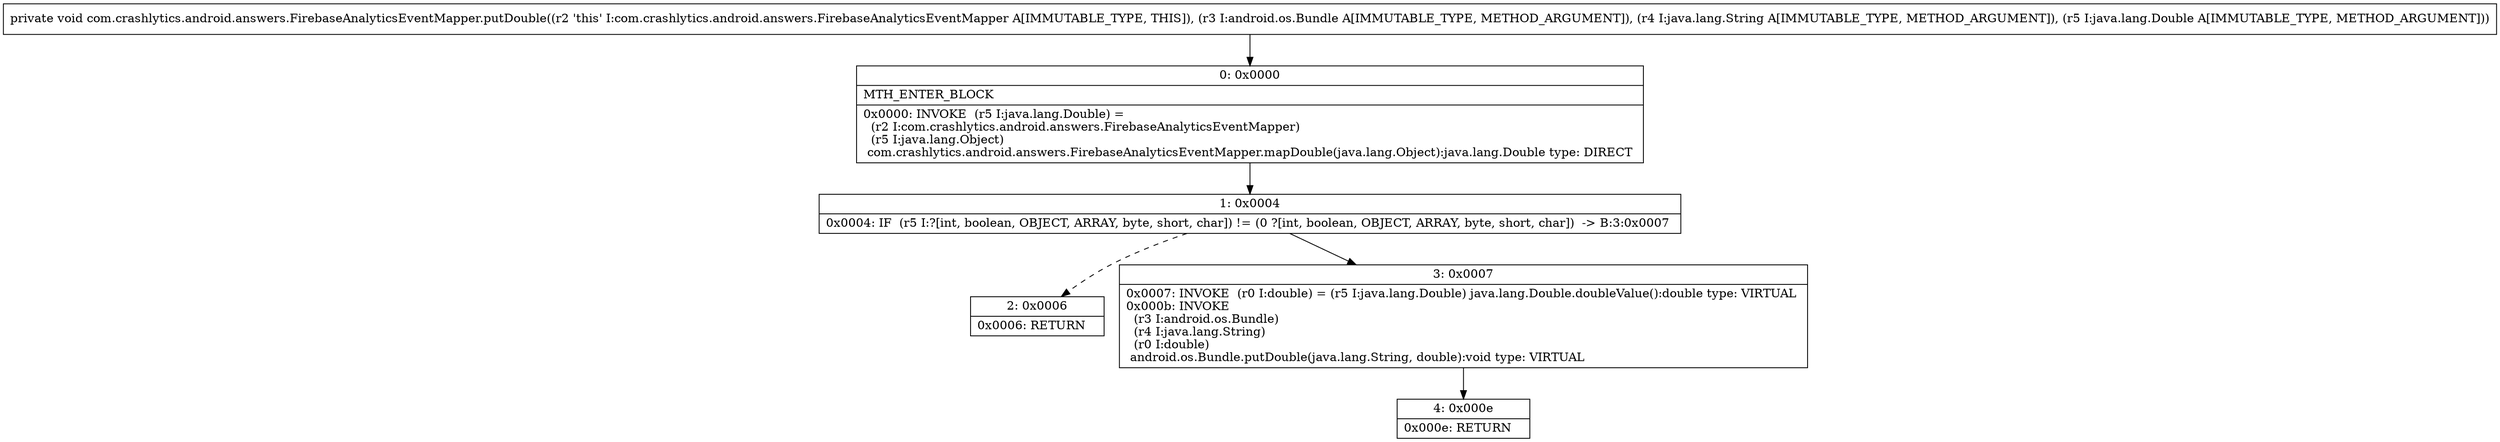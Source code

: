 digraph "CFG forcom.crashlytics.android.answers.FirebaseAnalyticsEventMapper.putDouble(Landroid\/os\/Bundle;Ljava\/lang\/String;Ljava\/lang\/Double;)V" {
Node_0 [shape=record,label="{0\:\ 0x0000|MTH_ENTER_BLOCK\l|0x0000: INVOKE  (r5 I:java.lang.Double) = \l  (r2 I:com.crashlytics.android.answers.FirebaseAnalyticsEventMapper)\l  (r5 I:java.lang.Object)\l com.crashlytics.android.answers.FirebaseAnalyticsEventMapper.mapDouble(java.lang.Object):java.lang.Double type: DIRECT \l}"];
Node_1 [shape=record,label="{1\:\ 0x0004|0x0004: IF  (r5 I:?[int, boolean, OBJECT, ARRAY, byte, short, char]) != (0 ?[int, boolean, OBJECT, ARRAY, byte, short, char])  \-\> B:3:0x0007 \l}"];
Node_2 [shape=record,label="{2\:\ 0x0006|0x0006: RETURN   \l}"];
Node_3 [shape=record,label="{3\:\ 0x0007|0x0007: INVOKE  (r0 I:double) = (r5 I:java.lang.Double) java.lang.Double.doubleValue():double type: VIRTUAL \l0x000b: INVOKE  \l  (r3 I:android.os.Bundle)\l  (r4 I:java.lang.String)\l  (r0 I:double)\l android.os.Bundle.putDouble(java.lang.String, double):void type: VIRTUAL \l}"];
Node_4 [shape=record,label="{4\:\ 0x000e|0x000e: RETURN   \l}"];
MethodNode[shape=record,label="{private void com.crashlytics.android.answers.FirebaseAnalyticsEventMapper.putDouble((r2 'this' I:com.crashlytics.android.answers.FirebaseAnalyticsEventMapper A[IMMUTABLE_TYPE, THIS]), (r3 I:android.os.Bundle A[IMMUTABLE_TYPE, METHOD_ARGUMENT]), (r4 I:java.lang.String A[IMMUTABLE_TYPE, METHOD_ARGUMENT]), (r5 I:java.lang.Double A[IMMUTABLE_TYPE, METHOD_ARGUMENT])) }"];
MethodNode -> Node_0;
Node_0 -> Node_1;
Node_1 -> Node_2[style=dashed];
Node_1 -> Node_3;
Node_3 -> Node_4;
}

